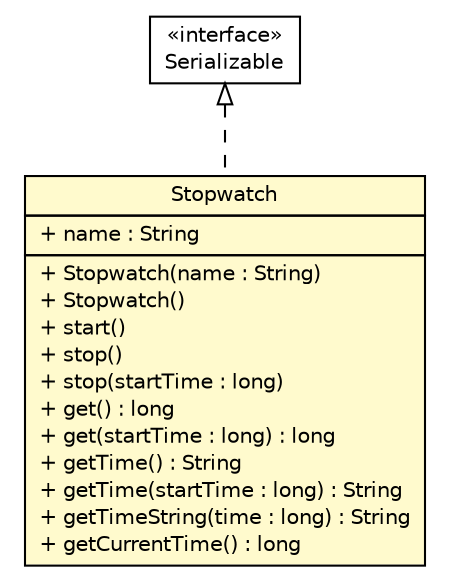 #!/usr/local/bin/dot
#
# Class diagram 
# Generated by UMLGraph version R5_6 (http://www.umlgraph.org/)
#

digraph G {
	edge [fontname="Helvetica",fontsize=10,labelfontname="Helvetica",labelfontsize=10];
	node [fontname="Helvetica",fontsize=10,shape=plaintext];
	nodesep=0.25;
	ranksep=0.5;
	// sorcer.util.Stopwatch
	c480599 [label=<<table title="sorcer.util.Stopwatch" border="0" cellborder="1" cellspacing="0" cellpadding="2" port="p" bgcolor="lemonChiffon" href="./Stopwatch.html">
		<tr><td><table border="0" cellspacing="0" cellpadding="1">
<tr><td align="center" balign="center"> Stopwatch </td></tr>
		</table></td></tr>
		<tr><td><table border="0" cellspacing="0" cellpadding="1">
<tr><td align="left" balign="left"> + name : String </td></tr>
		</table></td></tr>
		<tr><td><table border="0" cellspacing="0" cellpadding="1">
<tr><td align="left" balign="left"> + Stopwatch(name : String) </td></tr>
<tr><td align="left" balign="left"> + Stopwatch() </td></tr>
<tr><td align="left" balign="left"> + start() </td></tr>
<tr><td align="left" balign="left"> + stop() </td></tr>
<tr><td align="left" balign="left"> + stop(startTime : long) </td></tr>
<tr><td align="left" balign="left"> + get() : long </td></tr>
<tr><td align="left" balign="left"> + get(startTime : long) : long </td></tr>
<tr><td align="left" balign="left"> + getTime() : String </td></tr>
<tr><td align="left" balign="left"> + getTime(startTime : long) : String </td></tr>
<tr><td align="left" balign="left"> + getTimeString(time : long) : String </td></tr>
<tr><td align="left" balign="left"> + getCurrentTime() : long </td></tr>
		</table></td></tr>
		</table>>, URL="./Stopwatch.html", fontname="Helvetica", fontcolor="black", fontsize=10.0];
	//sorcer.util.Stopwatch implements java.io.Serializable
	c481236:p -> c480599:p [dir=back,arrowtail=empty,style=dashed];
	// java.io.Serializable
	c481236 [label=<<table title="java.io.Serializable" border="0" cellborder="1" cellspacing="0" cellpadding="2" port="p" href="http://docs.oracle.com/javase/7/docs/api/java/io/Serializable.html">
		<tr><td><table border="0" cellspacing="0" cellpadding="1">
<tr><td align="center" balign="center"> &#171;interface&#187; </td></tr>
<tr><td align="center" balign="center"> Serializable </td></tr>
		</table></td></tr>
		</table>>, URL="http://docs.oracle.com/javase/7/docs/api/java/io/Serializable.html", fontname="Helvetica", fontcolor="black", fontsize=10.0];
}

